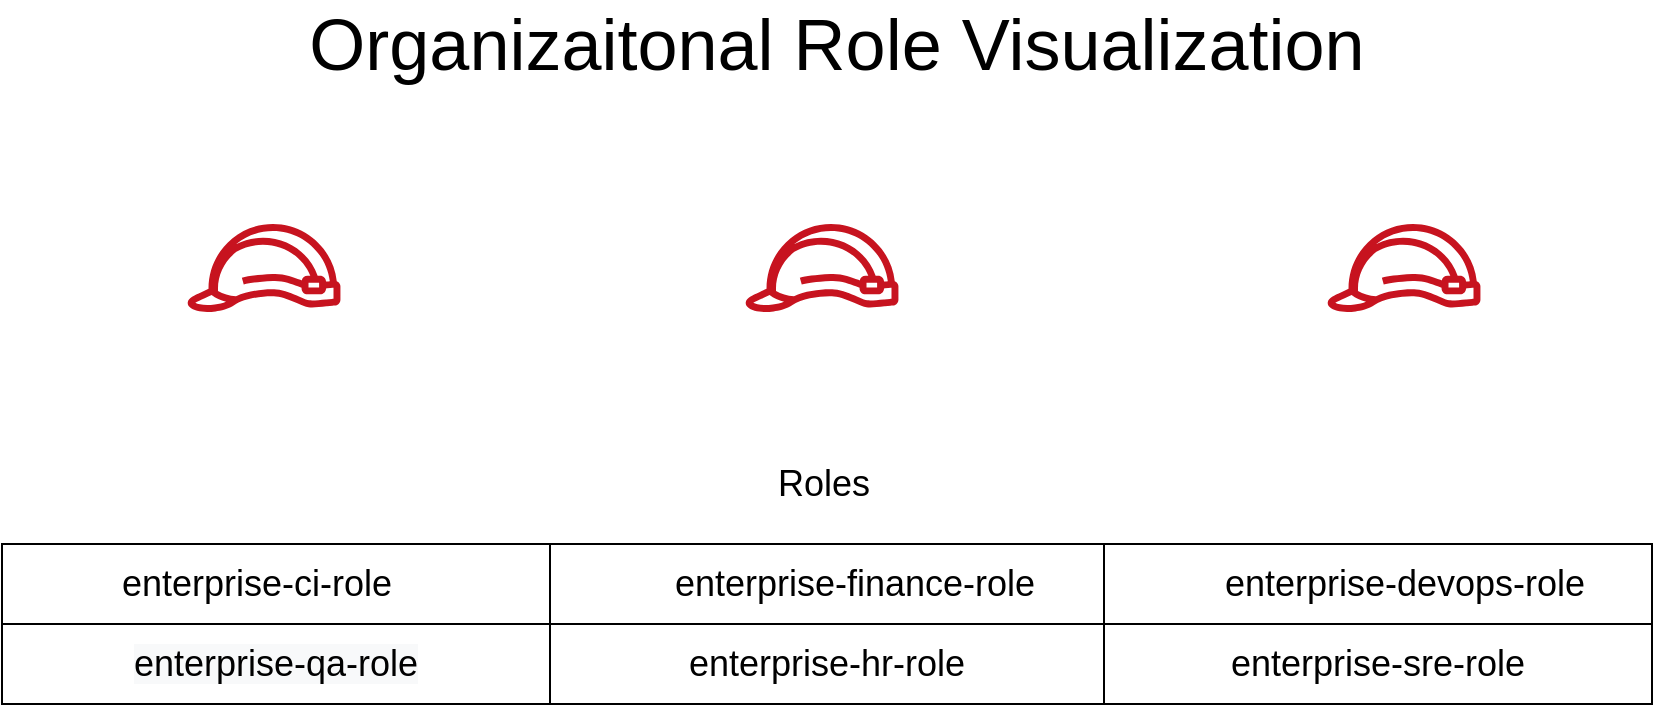 <mxfile version="14.7.7" type="device"><diagram id="w5K821oeTz1awAXGshNC" name="Page-1"><mxGraphModel dx="2646" dy="646" grid="1" gridSize="10" guides="1" tooltips="1" connect="1" arrows="1" fold="1" page="1" pageScale="1" pageWidth="850" pageHeight="1100" math="0" shadow="0"><root><mxCell id="0"/><mxCell id="1" parent="0"/><mxCell id="ErIYv4OMnf4zSdU8zCp9-1" value="" style="outlineConnect=0;fontColor=#232F3E;gradientColor=none;fillColor=#C7131F;strokeColor=none;dashed=0;verticalLabelPosition=bottom;verticalAlign=top;align=center;html=1;fontSize=12;fontStyle=0;aspect=fixed;pointerEvents=1;shape=mxgraph.aws4.role;" parent="1" vertex="1"><mxGeometry x="-1595" y="130" width="78" height="44" as="geometry"/></mxCell><mxCell id="ErIYv4OMnf4zSdU8zCp9-25" value="" style="outlineConnect=0;fontColor=#232F3E;gradientColor=none;fillColor=#C7131F;strokeColor=none;dashed=0;verticalLabelPosition=bottom;verticalAlign=top;align=center;html=1;fontSize=12;fontStyle=0;aspect=fixed;pointerEvents=1;shape=mxgraph.aws4.role;" parent="1" vertex="1"><mxGeometry x="-1316" y="130" width="78" height="44" as="geometry"/></mxCell><mxCell id="ErIYv4OMnf4zSdU8zCp9-33" value="" style="outlineConnect=0;fontColor=#232F3E;gradientColor=none;fillColor=#C7131F;strokeColor=none;dashed=0;verticalLabelPosition=bottom;verticalAlign=top;align=center;html=1;fontSize=12;fontStyle=0;aspect=fixed;pointerEvents=1;shape=mxgraph.aws4.role;" parent="1" vertex="1"><mxGeometry x="-1025" y="130" width="78" height="44" as="geometry"/></mxCell><mxCell id="ZBDTlJ8NekuEtNXtJ-aw-1" value="" style="shape=table;html=1;whiteSpace=wrap;startSize=0;container=1;collapsible=0;childLayout=tableLayout;" parent="1" vertex="1"><mxGeometry x="-1687" y="290" width="825" height="80" as="geometry"/></mxCell><mxCell id="ZBDTlJ8NekuEtNXtJ-aw-10" value="" style="shape=partialRectangle;html=1;whiteSpace=wrap;collapsible=0;dropTarget=0;pointerEvents=0;fillColor=none;top=0;left=0;bottom=0;right=0;points=[[0,0.5],[1,0.5]];portConstraint=eastwest;" parent="ZBDTlJ8NekuEtNXtJ-aw-1" vertex="1"><mxGeometry width="825" height="40" as="geometry"/></mxCell><mxCell id="ZBDTlJ8NekuEtNXtJ-aw-11" value="" style="shape=partialRectangle;html=1;whiteSpace=wrap;connectable=0;overflow=hidden;fillColor=none;top=0;left=0;bottom=0;right=0;" parent="ZBDTlJ8NekuEtNXtJ-aw-10" vertex="1"><mxGeometry width="274" height="40" as="geometry"/></mxCell><mxCell id="ZBDTlJ8NekuEtNXtJ-aw-12" value="" style="shape=partialRectangle;html=1;whiteSpace=wrap;connectable=0;overflow=hidden;fillColor=none;top=0;left=0;bottom=0;right=0;" parent="ZBDTlJ8NekuEtNXtJ-aw-10" vertex="1"><mxGeometry x="274" width="277" height="40" as="geometry"/></mxCell><mxCell id="ZBDTlJ8NekuEtNXtJ-aw-13" value="" style="shape=partialRectangle;html=1;whiteSpace=wrap;connectable=0;overflow=hidden;fillColor=none;top=0;left=0;bottom=0;right=0;" parent="ZBDTlJ8NekuEtNXtJ-aw-10" vertex="1"><mxGeometry x="551" width="274" height="40" as="geometry"/></mxCell><mxCell id="ZBDTlJ8NekuEtNXtJ-aw-26" style="shape=partialRectangle;html=1;whiteSpace=wrap;collapsible=0;dropTarget=0;pointerEvents=0;fillColor=none;top=0;left=0;bottom=0;right=0;points=[[0,0.5],[1,0.5]];portConstraint=eastwest;" parent="ZBDTlJ8NekuEtNXtJ-aw-1" vertex="1"><mxGeometry y="40" width="825" height="40" as="geometry"/></mxCell><mxCell id="ZBDTlJ8NekuEtNXtJ-aw-27" value="&lt;span style=&quot;color: rgb(0 , 0 , 0) ; font-family: &amp;#34;helvetica&amp;#34; ; font-size: 18px ; font-style: normal ; font-weight: 400 ; letter-spacing: normal ; text-align: center ; text-indent: 0px ; text-transform: none ; word-spacing: 0px ; background-color: rgb(248 , 249 , 250) ; display: inline ; float: none&quot;&gt;enterprise-qa-role&lt;/span&gt;" style="shape=partialRectangle;html=1;whiteSpace=wrap;connectable=0;overflow=hidden;fillColor=none;top=0;left=0;bottom=0;right=0;" parent="ZBDTlJ8NekuEtNXtJ-aw-26" vertex="1"><mxGeometry width="274" height="40" as="geometry"/></mxCell><mxCell id="ZBDTlJ8NekuEtNXtJ-aw-28" value="&lt;span style=&quot;font-size: 18px&quot;&gt;enterprise-hr-role&lt;/span&gt;" style="shape=partialRectangle;html=1;whiteSpace=wrap;connectable=0;overflow=hidden;fillColor=none;top=0;left=0;bottom=0;right=0;" parent="ZBDTlJ8NekuEtNXtJ-aw-26" vertex="1"><mxGeometry x="274" width="277" height="40" as="geometry"/></mxCell><mxCell id="ZBDTlJ8NekuEtNXtJ-aw-29" value="&lt;span style=&quot;font-size: 18px&quot;&gt;enterprise-sre-role&lt;/span&gt;" style="shape=partialRectangle;html=1;whiteSpace=wrap;connectable=0;overflow=hidden;fillColor=none;top=0;left=0;bottom=0;right=0;" parent="ZBDTlJ8NekuEtNXtJ-aw-26" vertex="1"><mxGeometry x="551" width="274" height="40" as="geometry"/></mxCell><mxCell id="ZBDTlJ8NekuEtNXtJ-aw-14" value="&lt;font style=&quot;font-size: 18px&quot;&gt;Roles&amp;nbsp;&lt;/font&gt;" style="text;html=1;align=center;verticalAlign=middle;resizable=0;points=[];autosize=1;strokeColor=none;" parent="1" vertex="1"><mxGeometry x="-1309.5" y="250" width="70" height="20" as="geometry"/></mxCell><mxCell id="ErIYv4OMnf4zSdU8zCp9-24" value="&lt;font style=&quot;font-size: 18px&quot;&gt;enterprise-ci-role&lt;/font&gt;" style="text;html=1;align=center;verticalAlign=middle;resizable=0;points=[];autosize=1;" parent="1" vertex="1"><mxGeometry x="-1635" y="300" width="150" height="20" as="geometry"/></mxCell><mxCell id="ErIYv4OMnf4zSdU8zCp9-32" value="&lt;font style=&quot;font-size: 18px&quot;&gt;enterprise-finance-role&lt;/font&gt;" style="text;html=1;align=center;verticalAlign=middle;resizable=0;points=[];autosize=1;" parent="1" vertex="1"><mxGeometry x="-1361" y="300" width="200" height="20" as="geometry"/></mxCell><mxCell id="ErIYv4OMnf4zSdU8zCp9-39" value="&lt;font style=&quot;font-size: 18px&quot;&gt;enterprise-devops-role&lt;/font&gt;" style="text;html=1;align=center;verticalAlign=middle;resizable=0;points=[];autosize=1;" parent="1" vertex="1"><mxGeometry x="-1086" y="300" width="200" height="20" as="geometry"/></mxCell><mxCell id="nGZl5j6GuOa85rVRgjHI-1" value="&lt;font style=&quot;font-size: 36px&quot;&gt;Organizaitonal Role Visualization&lt;/font&gt;" style="text;html=1;align=center;verticalAlign=middle;resizable=0;points=[];autosize=1;strokeColor=none;" vertex="1" parent="1"><mxGeometry x="-1540" y="25" width="540" height="30" as="geometry"/></mxCell></root></mxGraphModel></diagram></mxfile>